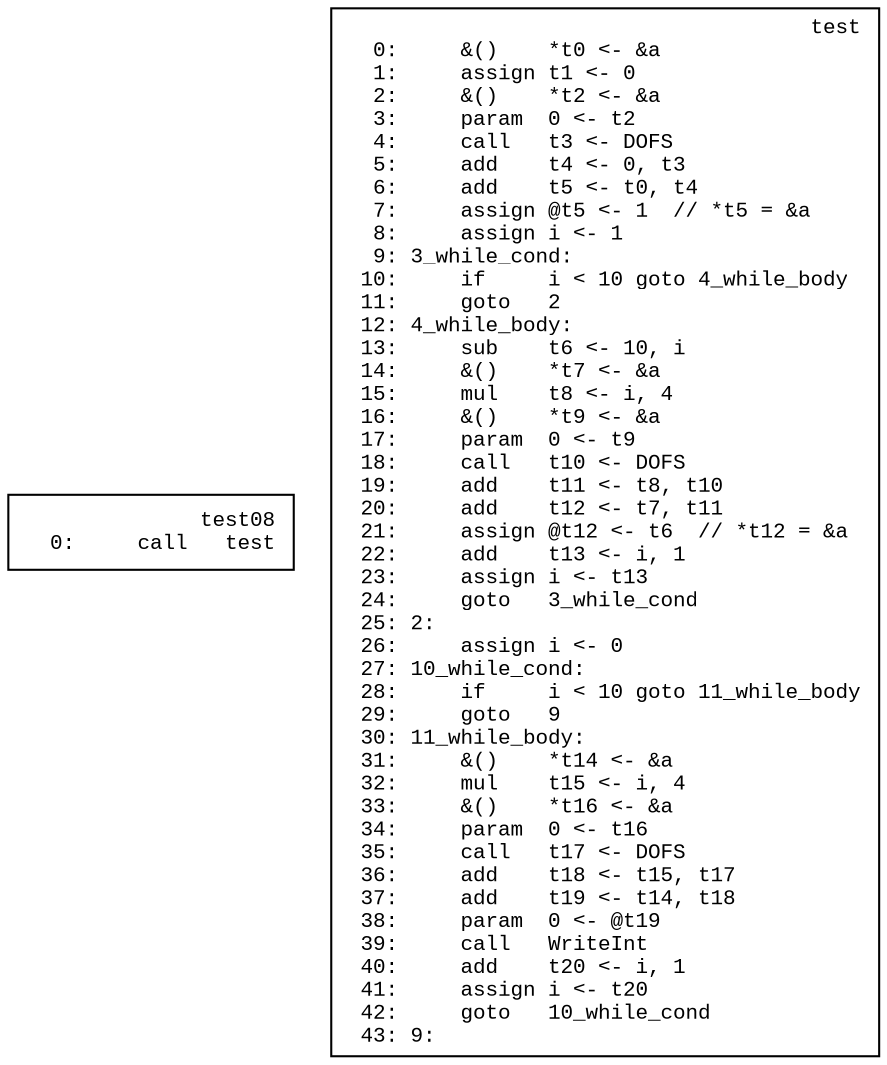 digraph IR {
  graph [fontname="Times New Roman",fontsize=10];
  node  [fontname="Courier New",fontsize=10];
  edge  [fontname="Times New Roman",fontsize=10];

  // scope 'test08'
  test08_cb [label="test08\r  0:     call   test\l",shape=box]
  // scope 'test'
  test_cb [label="test\r  0:     &()    *t0 <- &a\l  1:     assign t1 <- 0\l  2:     &()    *t2 <- &a\l  3:     param  0 <- t2\l  4:     call   t3 <- DOFS\l  5:     add    t4 <- 0, t3\l  6:     add    t5 <- t0, t4\l  7:     assign @t5 <- 1  // *t5 = &a\l  8:     assign i <- 1\l  9: 3_while_cond:\l 10:     if     i < 10 goto 4_while_body\l 11:     goto   2\l 12: 4_while_body:\l 13:     sub    t6 <- 10, i\l 14:     &()    *t7 <- &a\l 15:     mul    t8 <- i, 4\l 16:     &()    *t9 <- &a\l 17:     param  0 <- t9\l 18:     call   t10 <- DOFS\l 19:     add    t11 <- t8, t10\l 20:     add    t12 <- t7, t11\l 21:     assign @t12 <- t6  // *t12 = &a\l 22:     add    t13 <- i, 1\l 23:     assign i <- t13\l 24:     goto   3_while_cond\l 25: 2:\l 26:     assign i <- 0\l 27: 10_while_cond:\l 28:     if     i < 10 goto 11_while_body\l 29:     goto   9\l 30: 11_while_body:\l 31:     &()    *t14 <- &a\l 32:     mul    t15 <- i, 4\l 33:     &()    *t16 <- &a\l 34:     param  0 <- t16\l 35:     call   t17 <- DOFS\l 36:     add    t18 <- t15, t17\l 37:     add    t19 <- t14, t18\l 38:     param  0 <- @t19\l 39:     call   WriteInt\l 40:     add    t20 <- i, 1\l 41:     assign i <- t20\l 42:     goto   10_while_cond\l 43: 9:\l",shape=box]
}
